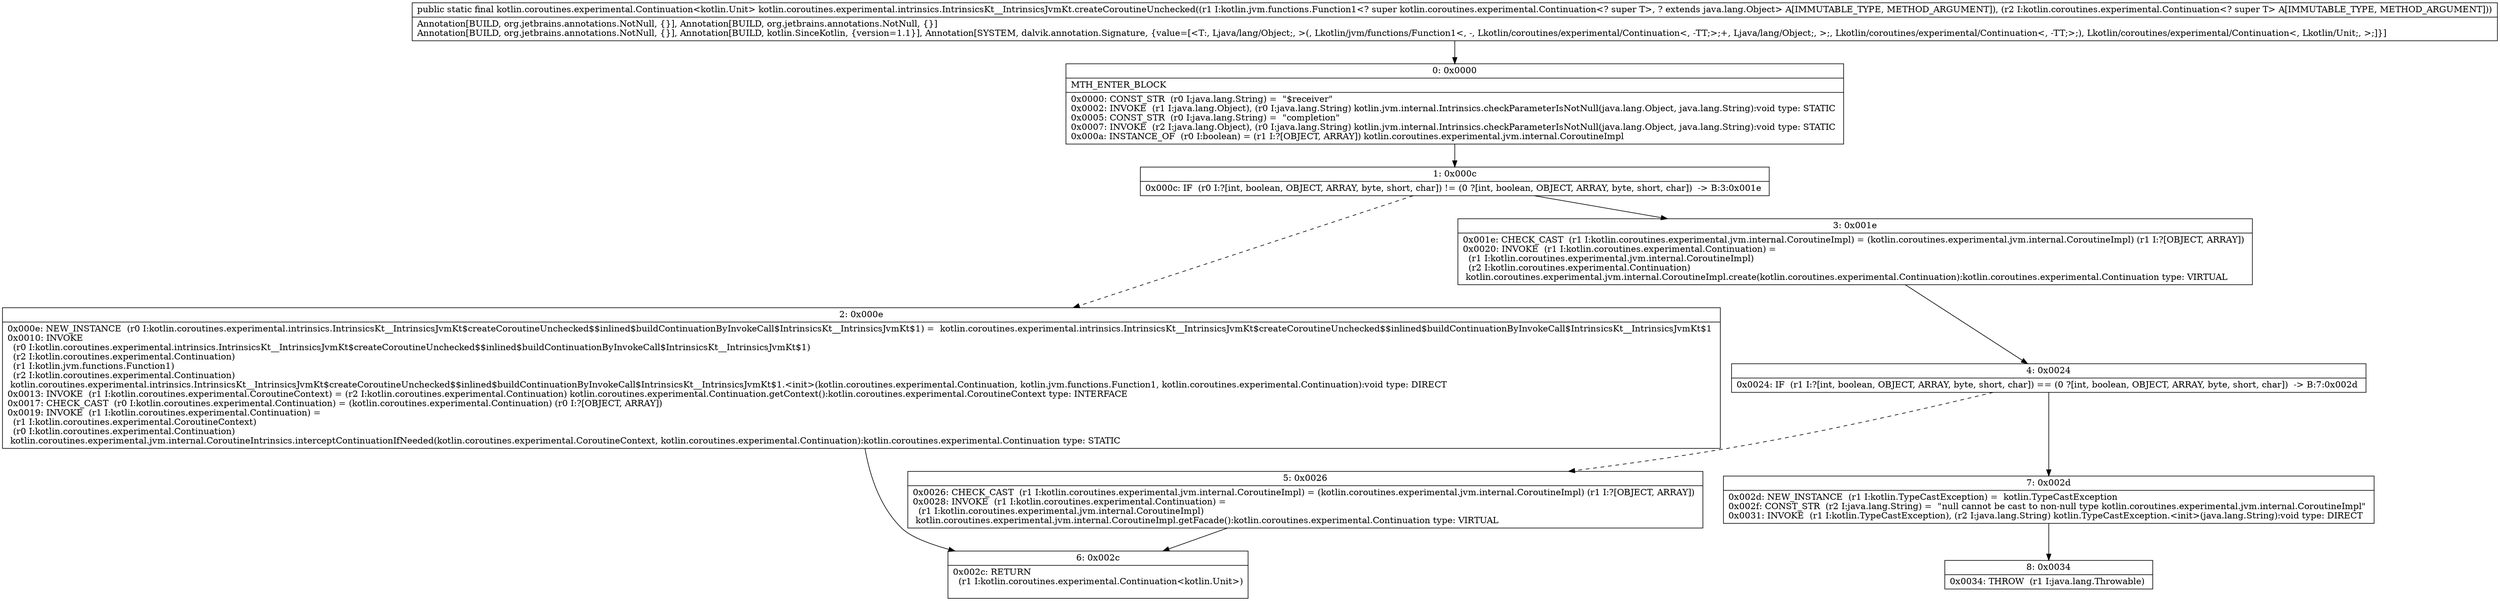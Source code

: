 digraph "CFG forkotlin.coroutines.experimental.intrinsics.IntrinsicsKt__IntrinsicsJvmKt.createCoroutineUnchecked(Lkotlin\/jvm\/functions\/Function1;Lkotlin\/coroutines\/experimental\/Continuation;)Lkotlin\/coroutines\/experimental\/Continuation;" {
Node_0 [shape=record,label="{0\:\ 0x0000|MTH_ENTER_BLOCK\l|0x0000: CONST_STR  (r0 I:java.lang.String) =  \"$receiver\" \l0x0002: INVOKE  (r1 I:java.lang.Object), (r0 I:java.lang.String) kotlin.jvm.internal.Intrinsics.checkParameterIsNotNull(java.lang.Object, java.lang.String):void type: STATIC \l0x0005: CONST_STR  (r0 I:java.lang.String) =  \"completion\" \l0x0007: INVOKE  (r2 I:java.lang.Object), (r0 I:java.lang.String) kotlin.jvm.internal.Intrinsics.checkParameterIsNotNull(java.lang.Object, java.lang.String):void type: STATIC \l0x000a: INSTANCE_OF  (r0 I:boolean) = (r1 I:?[OBJECT, ARRAY]) kotlin.coroutines.experimental.jvm.internal.CoroutineImpl \l}"];
Node_1 [shape=record,label="{1\:\ 0x000c|0x000c: IF  (r0 I:?[int, boolean, OBJECT, ARRAY, byte, short, char]) != (0 ?[int, boolean, OBJECT, ARRAY, byte, short, char])  \-\> B:3:0x001e \l}"];
Node_2 [shape=record,label="{2\:\ 0x000e|0x000e: NEW_INSTANCE  (r0 I:kotlin.coroutines.experimental.intrinsics.IntrinsicsKt__IntrinsicsJvmKt$createCoroutineUnchecked$$inlined$buildContinuationByInvokeCall$IntrinsicsKt__IntrinsicsJvmKt$1) =  kotlin.coroutines.experimental.intrinsics.IntrinsicsKt__IntrinsicsJvmKt$createCoroutineUnchecked$$inlined$buildContinuationByInvokeCall$IntrinsicsKt__IntrinsicsJvmKt$1 \l0x0010: INVOKE  \l  (r0 I:kotlin.coroutines.experimental.intrinsics.IntrinsicsKt__IntrinsicsJvmKt$createCoroutineUnchecked$$inlined$buildContinuationByInvokeCall$IntrinsicsKt__IntrinsicsJvmKt$1)\l  (r2 I:kotlin.coroutines.experimental.Continuation)\l  (r1 I:kotlin.jvm.functions.Function1)\l  (r2 I:kotlin.coroutines.experimental.Continuation)\l kotlin.coroutines.experimental.intrinsics.IntrinsicsKt__IntrinsicsJvmKt$createCoroutineUnchecked$$inlined$buildContinuationByInvokeCall$IntrinsicsKt__IntrinsicsJvmKt$1.\<init\>(kotlin.coroutines.experimental.Continuation, kotlin.jvm.functions.Function1, kotlin.coroutines.experimental.Continuation):void type: DIRECT \l0x0013: INVOKE  (r1 I:kotlin.coroutines.experimental.CoroutineContext) = (r2 I:kotlin.coroutines.experimental.Continuation) kotlin.coroutines.experimental.Continuation.getContext():kotlin.coroutines.experimental.CoroutineContext type: INTERFACE \l0x0017: CHECK_CAST  (r0 I:kotlin.coroutines.experimental.Continuation) = (kotlin.coroutines.experimental.Continuation) (r0 I:?[OBJECT, ARRAY]) \l0x0019: INVOKE  (r1 I:kotlin.coroutines.experimental.Continuation) = \l  (r1 I:kotlin.coroutines.experimental.CoroutineContext)\l  (r0 I:kotlin.coroutines.experimental.Continuation)\l kotlin.coroutines.experimental.jvm.internal.CoroutineIntrinsics.interceptContinuationIfNeeded(kotlin.coroutines.experimental.CoroutineContext, kotlin.coroutines.experimental.Continuation):kotlin.coroutines.experimental.Continuation type: STATIC \l}"];
Node_3 [shape=record,label="{3\:\ 0x001e|0x001e: CHECK_CAST  (r1 I:kotlin.coroutines.experimental.jvm.internal.CoroutineImpl) = (kotlin.coroutines.experimental.jvm.internal.CoroutineImpl) (r1 I:?[OBJECT, ARRAY]) \l0x0020: INVOKE  (r1 I:kotlin.coroutines.experimental.Continuation) = \l  (r1 I:kotlin.coroutines.experimental.jvm.internal.CoroutineImpl)\l  (r2 I:kotlin.coroutines.experimental.Continuation)\l kotlin.coroutines.experimental.jvm.internal.CoroutineImpl.create(kotlin.coroutines.experimental.Continuation):kotlin.coroutines.experimental.Continuation type: VIRTUAL \l}"];
Node_4 [shape=record,label="{4\:\ 0x0024|0x0024: IF  (r1 I:?[int, boolean, OBJECT, ARRAY, byte, short, char]) == (0 ?[int, boolean, OBJECT, ARRAY, byte, short, char])  \-\> B:7:0x002d \l}"];
Node_5 [shape=record,label="{5\:\ 0x0026|0x0026: CHECK_CAST  (r1 I:kotlin.coroutines.experimental.jvm.internal.CoroutineImpl) = (kotlin.coroutines.experimental.jvm.internal.CoroutineImpl) (r1 I:?[OBJECT, ARRAY]) \l0x0028: INVOKE  (r1 I:kotlin.coroutines.experimental.Continuation) = \l  (r1 I:kotlin.coroutines.experimental.jvm.internal.CoroutineImpl)\l kotlin.coroutines.experimental.jvm.internal.CoroutineImpl.getFacade():kotlin.coroutines.experimental.Continuation type: VIRTUAL \l}"];
Node_6 [shape=record,label="{6\:\ 0x002c|0x002c: RETURN  \l  (r1 I:kotlin.coroutines.experimental.Continuation\<kotlin.Unit\>)\l \l}"];
Node_7 [shape=record,label="{7\:\ 0x002d|0x002d: NEW_INSTANCE  (r1 I:kotlin.TypeCastException) =  kotlin.TypeCastException \l0x002f: CONST_STR  (r2 I:java.lang.String) =  \"null cannot be cast to non\-null type kotlin.coroutines.experimental.jvm.internal.CoroutineImpl\" \l0x0031: INVOKE  (r1 I:kotlin.TypeCastException), (r2 I:java.lang.String) kotlin.TypeCastException.\<init\>(java.lang.String):void type: DIRECT \l}"];
Node_8 [shape=record,label="{8\:\ 0x0034|0x0034: THROW  (r1 I:java.lang.Throwable) \l}"];
MethodNode[shape=record,label="{public static final kotlin.coroutines.experimental.Continuation\<kotlin.Unit\> kotlin.coroutines.experimental.intrinsics.IntrinsicsKt__IntrinsicsJvmKt.createCoroutineUnchecked((r1 I:kotlin.jvm.functions.Function1\<? super kotlin.coroutines.experimental.Continuation\<? super T\>, ? extends java.lang.Object\> A[IMMUTABLE_TYPE, METHOD_ARGUMENT]), (r2 I:kotlin.coroutines.experimental.Continuation\<? super T\> A[IMMUTABLE_TYPE, METHOD_ARGUMENT]))  | Annotation[BUILD, org.jetbrains.annotations.NotNull, \{\}], Annotation[BUILD, org.jetbrains.annotations.NotNull, \{\}]\lAnnotation[BUILD, org.jetbrains.annotations.NotNull, \{\}], Annotation[BUILD, kotlin.SinceKotlin, \{version=1.1\}], Annotation[SYSTEM, dalvik.annotation.Signature, \{value=[\<T:, Ljava\/lang\/Object;, \>(, Lkotlin\/jvm\/functions\/Function1\<, \-, Lkotlin\/coroutines\/experimental\/Continuation\<, \-TT;\>;+, Ljava\/lang\/Object;, \>;, Lkotlin\/coroutines\/experimental\/Continuation\<, \-TT;\>;), Lkotlin\/coroutines\/experimental\/Continuation\<, Lkotlin\/Unit;, \>;]\}]\l}"];
MethodNode -> Node_0;
Node_0 -> Node_1;
Node_1 -> Node_2[style=dashed];
Node_1 -> Node_3;
Node_2 -> Node_6;
Node_3 -> Node_4;
Node_4 -> Node_5[style=dashed];
Node_4 -> Node_7;
Node_5 -> Node_6;
Node_7 -> Node_8;
}

